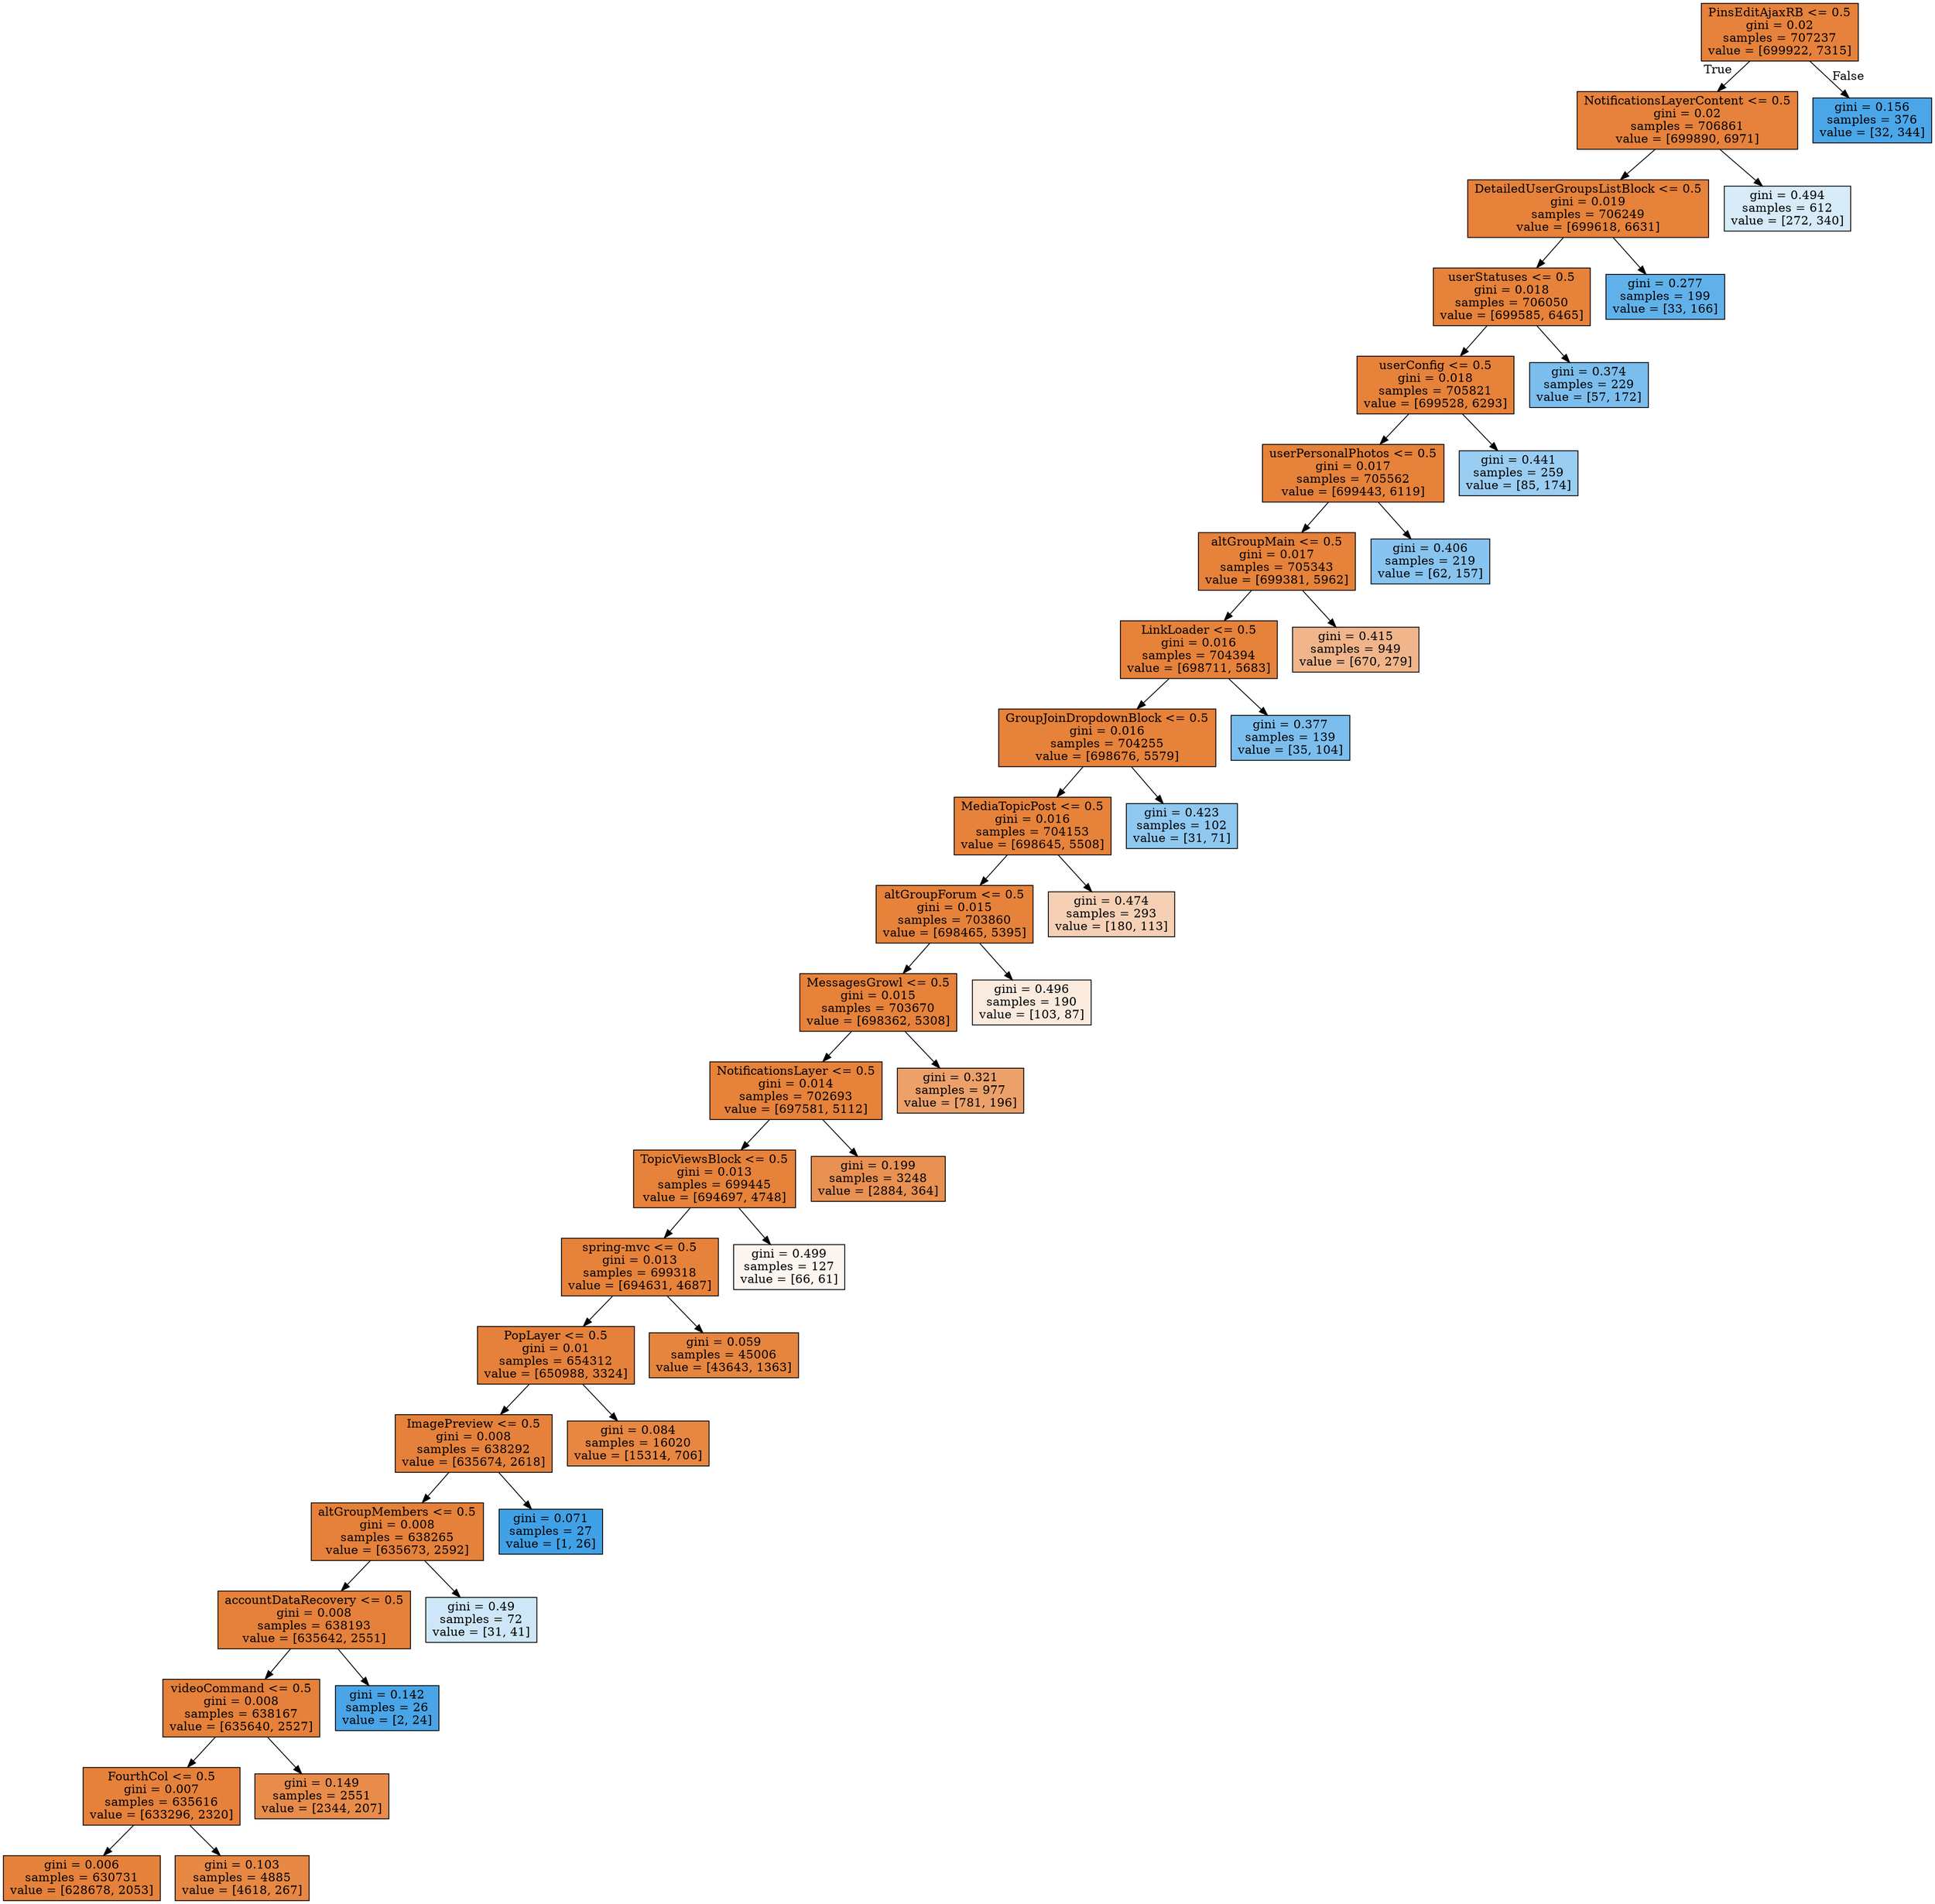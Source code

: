 digraph Tree {
node [shape=box, style="filled", color="black"] ;
0 [label="PinsEditAjaxRB <= 0.5\ngini = 0.02\nsamples = 707237\nvalue = [699922, 7315]", fillcolor="#e58139fc"] ;
1 [label="NotificationsLayerContent <= 0.5\ngini = 0.02\nsamples = 706861\nvalue = [699890, 6971]", fillcolor="#e58139fc"] ;
0 -> 1 [labeldistance=2.5, labelangle=45, headlabel="True"] ;
2 [label="DetailedUserGroupsListBlock <= 0.5\ngini = 0.019\nsamples = 706249\nvalue = [699618, 6631]", fillcolor="#e58139fd"] ;
1 -> 2 ;
3 [label="userStatuses <= 0.5\ngini = 0.018\nsamples = 706050\nvalue = [699585, 6465]", fillcolor="#e58139fd"] ;
2 -> 3 ;
4 [label="userConfig <= 0.5\ngini = 0.018\nsamples = 705821\nvalue = [699528, 6293]", fillcolor="#e58139fd"] ;
3 -> 4 ;
5 [label="userPersonalPhotos <= 0.5\ngini = 0.017\nsamples = 705562\nvalue = [699443, 6119]", fillcolor="#e58139fd"] ;
4 -> 5 ;
6 [label="altGroupMain <= 0.5\ngini = 0.017\nsamples = 705343\nvalue = [699381, 5962]", fillcolor="#e58139fd"] ;
5 -> 6 ;
7 [label="LinkLoader <= 0.5\ngini = 0.016\nsamples = 704394\nvalue = [698711, 5683]", fillcolor="#e58139fd"] ;
6 -> 7 ;
8 [label="GroupJoinDropdownBlock <= 0.5\ngini = 0.016\nsamples = 704255\nvalue = [698676, 5579]", fillcolor="#e58139fd"] ;
7 -> 8 ;
9 [label="MediaTopicPost <= 0.5\ngini = 0.016\nsamples = 704153\nvalue = [698645, 5508]", fillcolor="#e58139fd"] ;
8 -> 9 ;
10 [label="altGroupForum <= 0.5\ngini = 0.015\nsamples = 703860\nvalue = [698465, 5395]", fillcolor="#e58139fd"] ;
9 -> 10 ;
11 [label="MessagesGrowl <= 0.5\ngini = 0.015\nsamples = 703670\nvalue = [698362, 5308]", fillcolor="#e58139fd"] ;
10 -> 11 ;
12 [label="NotificationsLayer <= 0.5\ngini = 0.014\nsamples = 702693\nvalue = [697581, 5112]", fillcolor="#e58139fd"] ;
11 -> 12 ;
13 [label="TopicViewsBlock <= 0.5\ngini = 0.013\nsamples = 699445\nvalue = [694697, 4748]", fillcolor="#e58139fd"] ;
12 -> 13 ;
14 [label="spring-mvc <= 0.5\ngini = 0.013\nsamples = 699318\nvalue = [694631, 4687]", fillcolor="#e58139fd"] ;
13 -> 14 ;
15 [label="PopLayer <= 0.5\ngini = 0.01\nsamples = 654312\nvalue = [650988, 3324]", fillcolor="#e58139fe"] ;
14 -> 15 ;
16 [label="ImagePreview <= 0.5\ngini = 0.008\nsamples = 638292\nvalue = [635674, 2618]", fillcolor="#e58139fe"] ;
15 -> 16 ;
17 [label="altGroupMembers <= 0.5\ngini = 0.008\nsamples = 638265\nvalue = [635673, 2592]", fillcolor="#e58139fe"] ;
16 -> 17 ;
18 [label="accountDataRecovery <= 0.5\ngini = 0.008\nsamples = 638193\nvalue = [635642, 2551]", fillcolor="#e58139fe"] ;
17 -> 18 ;
19 [label="videoCommand <= 0.5\ngini = 0.008\nsamples = 638167\nvalue = [635640, 2527]", fillcolor="#e58139fe"] ;
18 -> 19 ;
20 [label="FourthCol <= 0.5\ngini = 0.007\nsamples = 635616\nvalue = [633296, 2320]", fillcolor="#e58139fe"] ;
19 -> 20 ;
21 [label="gini = 0.006\nsamples = 630731\nvalue = [628678, 2053]", fillcolor="#e58139fe"] ;
20 -> 21 ;
22 [label="gini = 0.103\nsamples = 4885\nvalue = [4618, 267]", fillcolor="#e58139f0"] ;
20 -> 22 ;
23 [label="gini = 0.149\nsamples = 2551\nvalue = [2344, 207]", fillcolor="#e58139e8"] ;
19 -> 23 ;
24 [label="gini = 0.142\nsamples = 26\nvalue = [2, 24]", fillcolor="#399de5ea"] ;
18 -> 24 ;
25 [label="gini = 0.49\nsamples = 72\nvalue = [31, 41]", fillcolor="#399de53e"] ;
17 -> 25 ;
26 [label="gini = 0.071\nsamples = 27\nvalue = [1, 26]", fillcolor="#399de5f5"] ;
16 -> 26 ;
27 [label="gini = 0.084\nsamples = 16020\nvalue = [15314, 706]", fillcolor="#e58139f3"] ;
15 -> 27 ;
28 [label="gini = 0.059\nsamples = 45006\nvalue = [43643, 1363]", fillcolor="#e58139f7"] ;
14 -> 28 ;
29 [label="gini = 0.499\nsamples = 127\nvalue = [66, 61]", fillcolor="#e5813913"] ;
13 -> 29 ;
30 [label="gini = 0.199\nsamples = 3248\nvalue = [2884, 364]", fillcolor="#e58139df"] ;
12 -> 30 ;
31 [label="gini = 0.321\nsamples = 977\nvalue = [781, 196]", fillcolor="#e58139bf"] ;
11 -> 31 ;
32 [label="gini = 0.496\nsamples = 190\nvalue = [103, 87]", fillcolor="#e5813928"] ;
10 -> 32 ;
33 [label="gini = 0.474\nsamples = 293\nvalue = [180, 113]", fillcolor="#e581395f"] ;
9 -> 33 ;
34 [label="gini = 0.423\nsamples = 102\nvalue = [31, 71]", fillcolor="#399de590"] ;
8 -> 34 ;
35 [label="gini = 0.377\nsamples = 139\nvalue = [35, 104]", fillcolor="#399de5a9"] ;
7 -> 35 ;
36 [label="gini = 0.415\nsamples = 949\nvalue = [670, 279]", fillcolor="#e5813995"] ;
6 -> 36 ;
37 [label="gini = 0.406\nsamples = 219\nvalue = [62, 157]", fillcolor="#399de59a"] ;
5 -> 37 ;
38 [label="gini = 0.441\nsamples = 259\nvalue = [85, 174]", fillcolor="#399de582"] ;
4 -> 38 ;
39 [label="gini = 0.374\nsamples = 229\nvalue = [57, 172]", fillcolor="#399de5aa"] ;
3 -> 39 ;
40 [label="gini = 0.277\nsamples = 199\nvalue = [33, 166]", fillcolor="#399de5cc"] ;
2 -> 40 ;
41 [label="gini = 0.494\nsamples = 612\nvalue = [272, 340]", fillcolor="#399de533"] ;
1 -> 41 ;
42 [label="gini = 0.156\nsamples = 376\nvalue = [32, 344]", fillcolor="#399de5e7"] ;
0 -> 42 [labeldistance=2.5, labelangle=-45, headlabel="False"] ;
}
